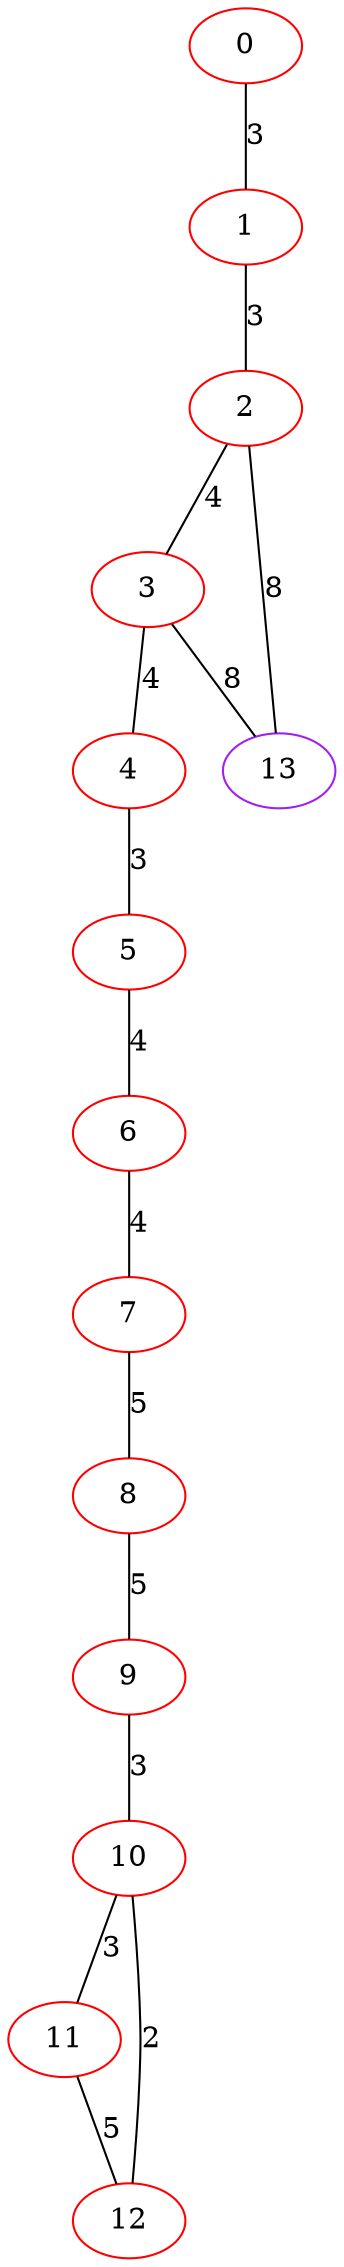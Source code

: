 graph "" {
0 [color=red, weight=1];
1 [color=red, weight=1];
2 [color=red, weight=1];
3 [color=red, weight=1];
4 [color=red, weight=1];
5 [color=red, weight=1];
6 [color=red, weight=1];
7 [color=red, weight=1];
8 [color=red, weight=1];
9 [color=red, weight=1];
10 [color=red, weight=1];
11 [color=red, weight=1];
12 [color=red, weight=1];
13 [color=purple, weight=4];
0 -- 1  [key=0, label=3];
1 -- 2  [key=0, label=3];
2 -- 3  [key=0, label=4];
2 -- 13  [key=0, label=8];
3 -- 4  [key=0, label=4];
3 -- 13  [key=0, label=8];
4 -- 5  [key=0, label=3];
5 -- 6  [key=0, label=4];
6 -- 7  [key=0, label=4];
7 -- 8  [key=0, label=5];
8 -- 9  [key=0, label=5];
9 -- 10  [key=0, label=3];
10 -- 11  [key=0, label=3];
10 -- 12  [key=0, label=2];
11 -- 12  [key=0, label=5];
}
